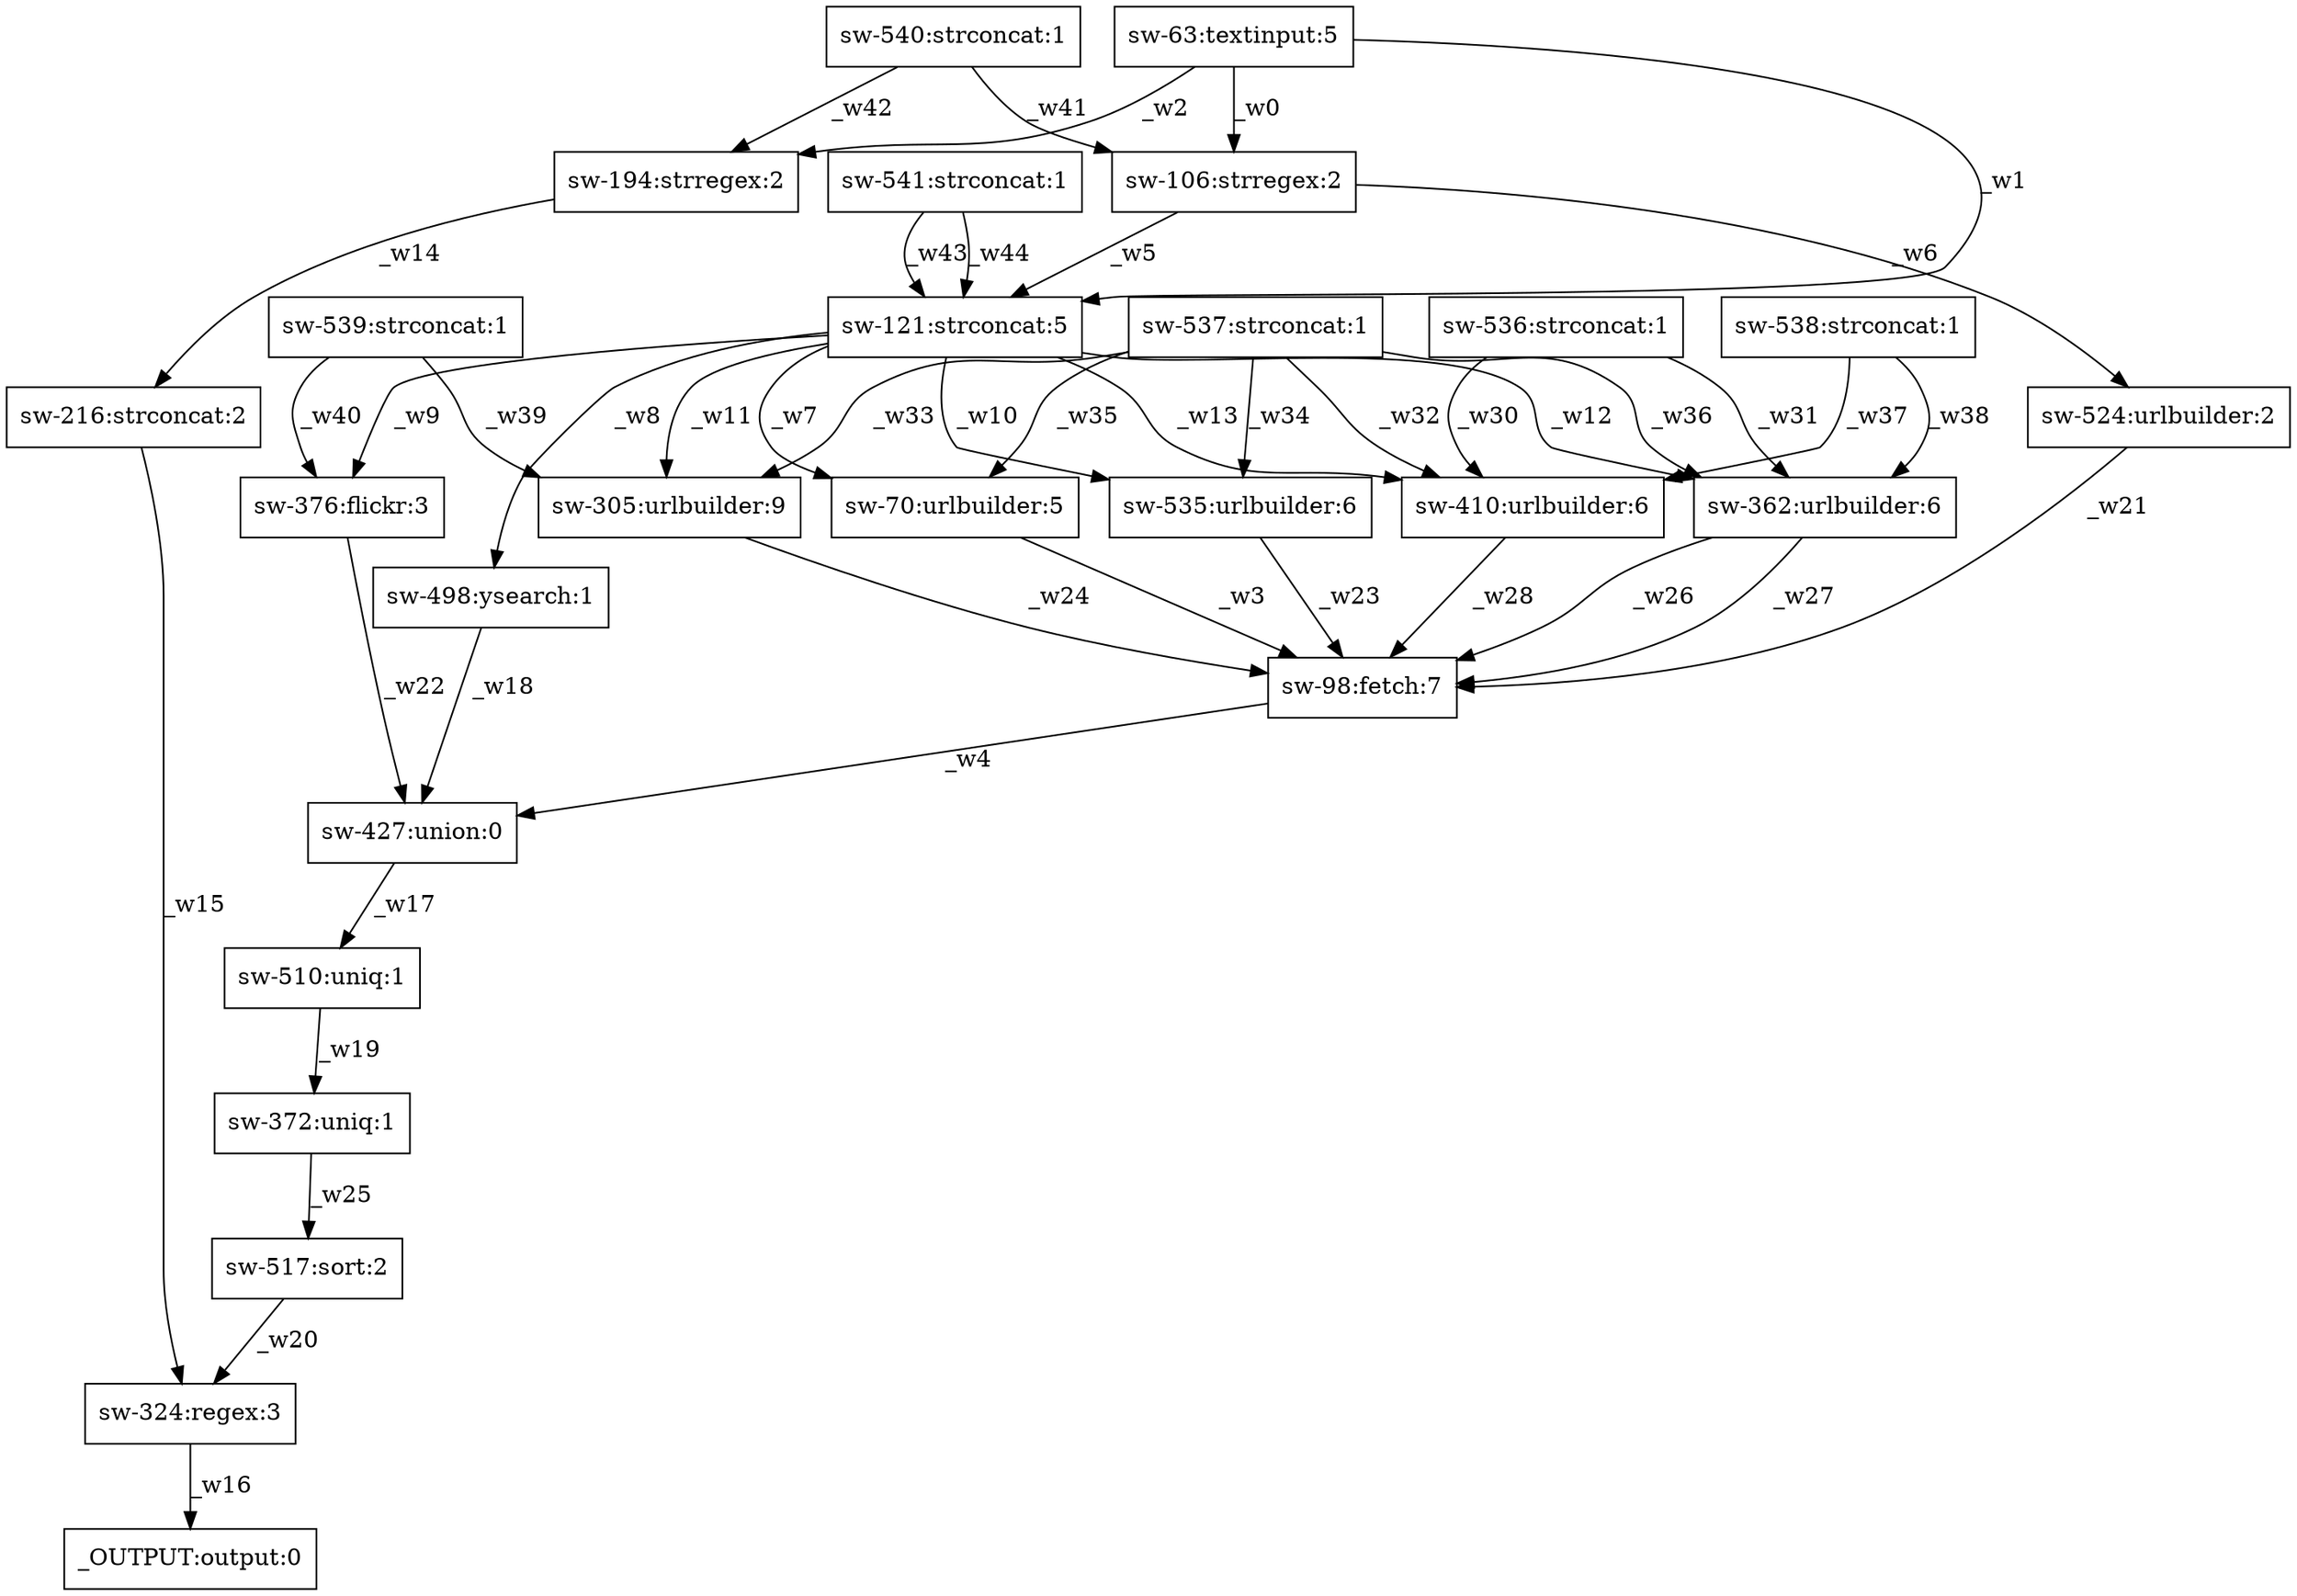digraph test1 { node [shape=box] "sw-498" [label="sw-498:ysearch:1"];"_OUTPUT" [label="_OUTPUT:output:0"];"sw-410" [label="sw-410:urlbuilder:6"];"sw-540" [label="sw-540:strconcat:1"];"sw-427" [label="sw-427:union:0"];"sw-539" [label="sw-539:strconcat:1"];"sw-372" [label="sw-372:uniq:1"];"sw-121" [label="sw-121:strconcat:5"];"sw-106" [label="sw-106:strregex:2"];"sw-216" [label="sw-216:strconcat:2"];"sw-517" [label="sw-517:sort:2"];"sw-63" [label="sw-63:textinput:5"];"sw-194" [label="sw-194:strregex:2"];"sw-510" [label="sw-510:uniq:1"];"sw-538" [label="sw-538:strconcat:1"];"sw-362" [label="sw-362:urlbuilder:6"];"sw-541" [label="sw-541:strconcat:1"];"sw-305" [label="sw-305:urlbuilder:9"];"sw-324" [label="sw-324:regex:3"];"sw-98" [label="sw-98:fetch:7"];"sw-524" [label="sw-524:urlbuilder:2"];"sw-535" [label="sw-535:urlbuilder:6"];"sw-376" [label="sw-376:flickr:3"];"sw-536" [label="sw-536:strconcat:1"];"sw-70" [label="sw-70:urlbuilder:5"];"sw-537" [label="sw-537:strconcat:1"];"sw-63" -> "sw-106" [label="_w0"];"sw-63" -> "sw-121" [label="_w1"];"sw-63" -> "sw-194" [label="_w2"];"sw-70" -> "sw-98" [label="_w3"];"sw-98" -> "sw-427" [label="_w4"];"sw-106" -> "sw-121" [label="_w5"];"sw-106" -> "sw-524" [label="_w6"];"sw-121" -> "sw-70" [label="_w7"];"sw-121" -> "sw-498" [label="_w8"];"sw-121" -> "sw-376" [label="_w9"];"sw-121" -> "sw-535" [label="_w10"];"sw-121" -> "sw-305" [label="_w11"];"sw-121" -> "sw-362" [label="_w12"];"sw-121" -> "sw-410" [label="_w13"];"sw-194" -> "sw-216" [label="_w14"];"sw-216" -> "sw-324" [label="_w15"];"sw-324" -> "_OUTPUT" [label="_w16"];"sw-427" -> "sw-510" [label="_w17"];"sw-498" -> "sw-427" [label="_w18"];"sw-510" -> "sw-372" [label="_w19"];"sw-517" -> "sw-324" [label="_w20"];"sw-524" -> "sw-98" [label="_w21"];"sw-376" -> "sw-427" [label="_w22"];"sw-535" -> "sw-98" [label="_w23"];"sw-305" -> "sw-98" [label="_w24"];"sw-372" -> "sw-517" [label="_w25"];"sw-362" -> "sw-98" [label="_w26"];"sw-362" -> "sw-98" [label="_w27"];"sw-410" -> "sw-98" [label="_w28"];"sw-536" -> "sw-410" [label="_w30"];"sw-536" -> "sw-362" [label="_w31"];"sw-537" -> "sw-410" [label="_w32"];"sw-537" -> "sw-305" [label="_w33"];"sw-537" -> "sw-535" [label="_w34"];"sw-537" -> "sw-70" [label="_w35"];"sw-537" -> "sw-362" [label="_w36"];"sw-538" -> "sw-410" [label="_w37"];"sw-538" -> "sw-362" [label="_w38"];"sw-539" -> "sw-305" [label="_w39"];"sw-539" -> "sw-376" [label="_w40"];"sw-540" -> "sw-106" [label="_w41"];"sw-540" -> "sw-194" [label="_w42"];"sw-541" -> "sw-121" [label="_w43"];"sw-541" -> "sw-121" [label="_w44"];}
